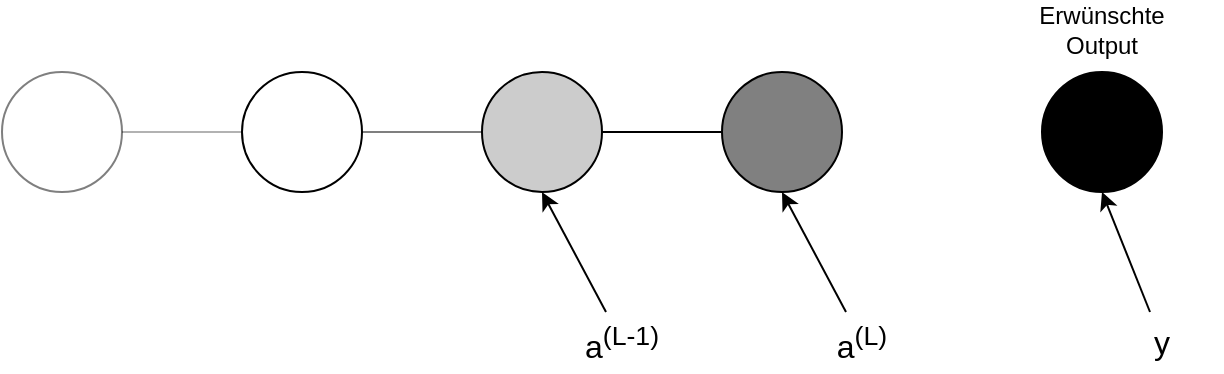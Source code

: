 <mxfile version="23.1.5" type="device">
  <diagram name="Seite-1" id="_ZRA7i675OcttO1Q-gn7">
    <mxGraphModel dx="871" dy="1128" grid="1" gridSize="10" guides="1" tooltips="1" connect="1" arrows="1" fold="1" page="1" pageScale="1" pageWidth="827" pageHeight="1169" math="0" shadow="0">
      <root>
        <mxCell id="0" />
        <mxCell id="1" parent="0" />
        <mxCell id="JJrT6lWCFQL90WoTH-im-6" style="edgeStyle=orthogonalEdgeStyle;rounded=0;orthogonalLoop=1;jettySize=auto;html=1;entryX=0;entryY=0.5;entryDx=0;entryDy=0;endArrow=none;endFill=0;opacity=30;" edge="1" parent="1" source="JJrT6lWCFQL90WoTH-im-1" target="JJrT6lWCFQL90WoTH-im-2">
          <mxGeometry relative="1" as="geometry" />
        </mxCell>
        <mxCell id="JJrT6lWCFQL90WoTH-im-1" value="" style="ellipse;whiteSpace=wrap;html=1;aspect=fixed;opacity=50;" vertex="1" parent="1">
          <mxGeometry x="40" y="240" width="60" height="60" as="geometry" />
        </mxCell>
        <mxCell id="JJrT6lWCFQL90WoTH-im-7" style="edgeStyle=orthogonalEdgeStyle;rounded=0;orthogonalLoop=1;jettySize=auto;html=1;entryX=0;entryY=0.5;entryDx=0;entryDy=0;endArrow=none;endFill=0;opacity=50;" edge="1" parent="1" source="JJrT6lWCFQL90WoTH-im-2" target="JJrT6lWCFQL90WoTH-im-3">
          <mxGeometry relative="1" as="geometry" />
        </mxCell>
        <mxCell id="JJrT6lWCFQL90WoTH-im-2" value="" style="ellipse;whiteSpace=wrap;html=1;aspect=fixed;" vertex="1" parent="1">
          <mxGeometry x="160" y="240" width="60" height="60" as="geometry" />
        </mxCell>
        <mxCell id="JJrT6lWCFQL90WoTH-im-8" style="edgeStyle=orthogonalEdgeStyle;rounded=0;orthogonalLoop=1;jettySize=auto;html=1;entryX=0;entryY=0.5;entryDx=0;entryDy=0;endArrow=none;endFill=0;" edge="1" parent="1" source="JJrT6lWCFQL90WoTH-im-3" target="JJrT6lWCFQL90WoTH-im-4">
          <mxGeometry relative="1" as="geometry" />
        </mxCell>
        <mxCell id="JJrT6lWCFQL90WoTH-im-3" value="" style="ellipse;whiteSpace=wrap;html=1;aspect=fixed;fillColor=#CCCCCC;" vertex="1" parent="1">
          <mxGeometry x="280" y="240" width="60" height="60" as="geometry" />
        </mxCell>
        <mxCell id="JJrT6lWCFQL90WoTH-im-4" value="" style="ellipse;whiteSpace=wrap;html=1;aspect=fixed;fillColor=#808080;" vertex="1" parent="1">
          <mxGeometry x="400" y="240" width="60" height="60" as="geometry" />
        </mxCell>
        <mxCell id="JJrT6lWCFQL90WoTH-im-5" value="" style="ellipse;whiteSpace=wrap;html=1;aspect=fixed;fillColor=#000000;" vertex="1" parent="1">
          <mxGeometry x="560" y="240" width="60" height="60" as="geometry" />
        </mxCell>
        <mxCell id="JJrT6lWCFQL90WoTH-im-9" value="Erwünschte&lt;br&gt;Output" style="text;html=1;align=center;verticalAlign=middle;whiteSpace=wrap;rounded=0;" vertex="1" parent="1">
          <mxGeometry x="560" y="204" width="60" height="30" as="geometry" />
        </mxCell>
        <mxCell id="JJrT6lWCFQL90WoTH-im-11" style="rounded=0;orthogonalLoop=1;jettySize=auto;html=1;entryX=0.5;entryY=1;entryDx=0;entryDy=0;" edge="1" parent="1" source="JJrT6lWCFQL90WoTH-im-10" target="JJrT6lWCFQL90WoTH-im-5">
          <mxGeometry relative="1" as="geometry" />
        </mxCell>
        <mxCell id="JJrT6lWCFQL90WoTH-im-10" value="&lt;font style=&quot;font-size: 16px;&quot;&gt;y&lt;/font&gt;" style="text;html=1;align=center;verticalAlign=middle;whiteSpace=wrap;rounded=0;" vertex="1" parent="1">
          <mxGeometry x="590" y="360" width="60" height="30" as="geometry" />
        </mxCell>
        <mxCell id="JJrT6lWCFQL90WoTH-im-13" style="rounded=0;orthogonalLoop=1;jettySize=auto;html=1;entryX=0.5;entryY=1;entryDx=0;entryDy=0;" edge="1" parent="1" source="JJrT6lWCFQL90WoTH-im-12" target="JJrT6lWCFQL90WoTH-im-4">
          <mxGeometry relative="1" as="geometry" />
        </mxCell>
        <mxCell id="JJrT6lWCFQL90WoTH-im-12" value="&lt;font style=&quot;font-size: 16px;&quot;&gt;a&lt;sup&gt;(L)&lt;/sup&gt;&lt;/font&gt;" style="text;html=1;align=center;verticalAlign=middle;whiteSpace=wrap;rounded=0;" vertex="1" parent="1">
          <mxGeometry x="440" y="360" width="60" height="30" as="geometry" />
        </mxCell>
        <mxCell id="JJrT6lWCFQL90WoTH-im-15" style="rounded=0;orthogonalLoop=1;jettySize=auto;html=1;entryX=0.5;entryY=1;entryDx=0;entryDy=0;" edge="1" parent="1" source="JJrT6lWCFQL90WoTH-im-14" target="JJrT6lWCFQL90WoTH-im-3">
          <mxGeometry relative="1" as="geometry" />
        </mxCell>
        <mxCell id="JJrT6lWCFQL90WoTH-im-14" value="&lt;font style=&quot;font-size: 16px;&quot;&gt;a&lt;sup&gt;(L-1)&lt;/sup&gt;&lt;/font&gt;" style="text;html=1;align=center;verticalAlign=middle;whiteSpace=wrap;rounded=0;" vertex="1" parent="1">
          <mxGeometry x="320" y="360" width="60" height="30" as="geometry" />
        </mxCell>
      </root>
    </mxGraphModel>
  </diagram>
</mxfile>
